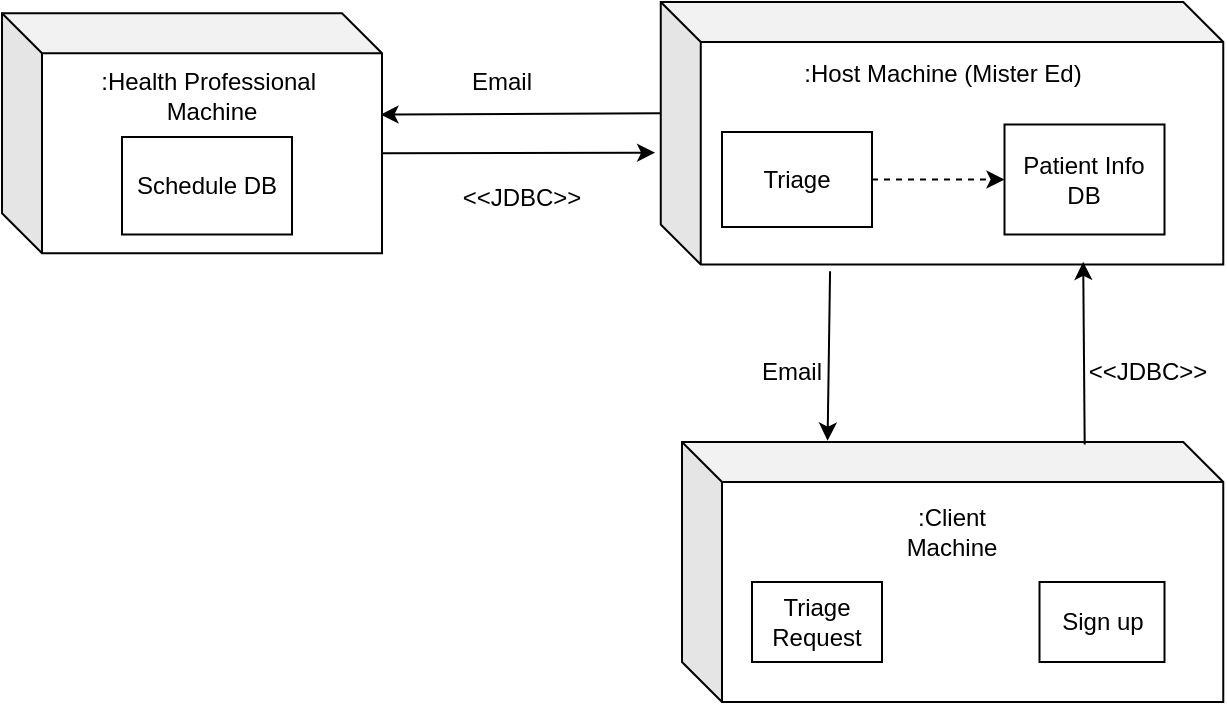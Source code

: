 <mxfile version="24.7.17">
  <diagram name="Page-1" id="eS3_jRicad-8l0eE1En4">
    <mxGraphModel dx="794" dy="458" grid="1" gridSize="10" guides="1" tooltips="1" connect="1" arrows="1" fold="1" page="1" pageScale="1" pageWidth="850" pageHeight="1100" math="0" shadow="0">
      <root>
        <mxCell id="0" />
        <mxCell id="1" parent="0" />
        <mxCell id="mqfesZPvg2Y82zENwm4p-3" value="" style="shape=cube;whiteSpace=wrap;html=1;boundedLbl=1;backgroundOutline=1;darkOpacity=0.05;darkOpacity2=0.1;" vertex="1" parent="1">
          <mxGeometry x="360" y="400" width="270.63" height="130" as="geometry" />
        </mxCell>
        <mxCell id="mqfesZPvg2Y82zENwm4p-2" value="" style="shape=cube;whiteSpace=wrap;html=1;boundedLbl=1;backgroundOutline=1;darkOpacity=0.05;darkOpacity2=0.1;" vertex="1" parent="1">
          <mxGeometry x="349.38" y="180" width="281.25" height="131.25" as="geometry" />
        </mxCell>
        <mxCell id="T7wKtkU18GDrBWfgW94B-3" value=":Host Machine (Mister Ed)" style="text;html=1;align=center;verticalAlign=middle;whiteSpace=wrap;rounded=0;" parent="1" vertex="1">
          <mxGeometry x="417.5" y="201.25" width="145" height="30" as="geometry" />
        </mxCell>
        <mxCell id="T7wKtkU18GDrBWfgW94B-4" value="Patient Info DB" style="rounded=0;whiteSpace=wrap;html=1;" parent="1" vertex="1">
          <mxGeometry x="521.25" y="241.25" width="80" height="55" as="geometry" />
        </mxCell>
        <mxCell id="T7wKtkU18GDrBWfgW94B-5" value="Triage" style="rounded=0;whiteSpace=wrap;html=1;" parent="1" vertex="1">
          <mxGeometry x="380" y="245" width="75" height="47.5" as="geometry" />
        </mxCell>
        <mxCell id="T7wKtkU18GDrBWfgW94B-7" value=":Client Machine" style="text;html=1;align=center;verticalAlign=middle;whiteSpace=wrap;rounded=0;" parent="1" vertex="1">
          <mxGeometry x="465.32" y="430" width="60" height="30" as="geometry" />
        </mxCell>
        <mxCell id="T7wKtkU18GDrBWfgW94B-8" value="Sign up" style="rounded=0;whiteSpace=wrap;html=1;" parent="1" vertex="1">
          <mxGeometry x="538.75" y="470" width="62.5" height="40" as="geometry" />
        </mxCell>
        <mxCell id="T7wKtkU18GDrBWfgW94B-12" value="Triage Request" style="rounded=0;whiteSpace=wrap;html=1;" parent="1" vertex="1">
          <mxGeometry x="395" y="470" width="65" height="40" as="geometry" />
        </mxCell>
        <mxCell id="4IwMAzafzl5kL99uBkA9-2" value="&amp;lt;&amp;lt;JDBC&amp;gt;&amp;gt;" style="text;html=1;align=center;verticalAlign=middle;whiteSpace=wrap;rounded=0;rotation=0;" parent="1" vertex="1">
          <mxGeometry x="562.5" y="350" width="60" height="30" as="geometry" />
        </mxCell>
        <mxCell id="4IwMAzafzl5kL99uBkA9-7" value="" style="endArrow=classic;html=1;rounded=0;exitX=1;exitY=0.5;exitDx=0;exitDy=0;entryX=0;entryY=0.5;entryDx=0;entryDy=0;dashed=1;" parent="1" source="T7wKtkU18GDrBWfgW94B-5" target="T7wKtkU18GDrBWfgW94B-4" edge="1">
          <mxGeometry width="50" height="50" relative="1" as="geometry">
            <mxPoint x="450" y="271.25" as="sourcePoint" />
            <mxPoint x="500" y="221.25" as="targetPoint" />
          </mxGeometry>
        </mxCell>
        <mxCell id="4IwMAzafzl5kL99uBkA9-19" value="" style="endArrow=classic;html=1;rounded=0;entryX=0.751;entryY=0.99;entryDx=0;entryDy=0;entryPerimeter=0;exitX=0.744;exitY=0.01;exitDx=0;exitDy=0;exitPerimeter=0;" parent="1" edge="1" target="mqfesZPvg2Y82zENwm4p-2" source="mqfesZPvg2Y82zENwm4p-3">
          <mxGeometry width="50" height="50" relative="1" as="geometry">
            <mxPoint x="560" y="420" as="sourcePoint" />
            <mxPoint x="560" y="320" as="targetPoint" />
          </mxGeometry>
        </mxCell>
        <mxCell id="4IwMAzafzl5kL99uBkA9-21" value="Email" style="text;html=1;align=center;verticalAlign=middle;whiteSpace=wrap;rounded=0;" parent="1" vertex="1">
          <mxGeometry x="385" y="350" width="60" height="30" as="geometry" />
        </mxCell>
        <mxCell id="4IwMAzafzl5kL99uBkA9-22" value="" style="endArrow=classic;html=1;rounded=0;entryX=0.996;entryY=0.422;entryDx=0;entryDy=0;entryPerimeter=0;exitX=0;exitY=0;exitDx=0;exitDy=55.625;exitPerimeter=0;" parent="1" target="mqfesZPvg2Y82zENwm4p-1" edge="1" source="mqfesZPvg2Y82zENwm4p-2">
          <mxGeometry width="50" height="50" relative="1" as="geometry">
            <mxPoint x="340" y="260" as="sourcePoint" />
            <mxPoint x="220" y="268.75" as="targetPoint" />
          </mxGeometry>
        </mxCell>
        <mxCell id="4IwMAzafzl5kL99uBkA9-24" value="Email" style="text;html=1;align=center;verticalAlign=middle;whiteSpace=wrap;rounded=0;" parent="1" vertex="1">
          <mxGeometry x="240" y="205" width="60" height="30" as="geometry" />
        </mxCell>
        <mxCell id="mqfesZPvg2Y82zENwm4p-1" value=":Health Professional&amp;nbsp;&lt;div&gt;Machine&lt;/div&gt;&lt;div&gt;&lt;br&gt;&lt;/div&gt;&lt;div&gt;&lt;br&gt;&lt;/div&gt;&lt;div&gt;&lt;br&gt;&lt;/div&gt;&lt;div&gt;&lt;br&gt;&lt;/div&gt;" style="shape=cube;whiteSpace=wrap;html=1;boundedLbl=1;backgroundOutline=1;darkOpacity=0.05;darkOpacity2=0.1;" vertex="1" parent="1">
          <mxGeometry x="20" y="185.63" width="190" height="120" as="geometry" />
        </mxCell>
        <mxCell id="4IwMAzafzl5kL99uBkA9-25" value="" style="endArrow=classic;html=1;rounded=0;entryX=0.269;entryY=-0.005;entryDx=0;entryDy=0;entryPerimeter=0;exitX=0.301;exitY=1.026;exitDx=0;exitDy=0;exitPerimeter=0;" parent="1" target="mqfesZPvg2Y82zENwm4p-3" edge="1" source="mqfesZPvg2Y82zENwm4p-2">
          <mxGeometry width="50" height="50" relative="1" as="geometry">
            <mxPoint x="435" y="322" as="sourcePoint" />
            <mxPoint x="435.4" y="417.8" as="targetPoint" />
          </mxGeometry>
        </mxCell>
        <mxCell id="mqfesZPvg2Y82zENwm4p-4" value="" style="endArrow=classic;html=1;rounded=0;entryX=-0.01;entryY=0.574;entryDx=0;entryDy=0;entryPerimeter=0;exitX=0;exitY=0;exitDx=190;exitDy=70;exitPerimeter=0;" edge="1" parent="1" source="mqfesZPvg2Y82zENwm4p-1" target="mqfesZPvg2Y82zENwm4p-2">
          <mxGeometry width="50" height="50" relative="1" as="geometry">
            <mxPoint x="214" y="260" as="sourcePoint" />
            <mxPoint x="430" y="340" as="targetPoint" />
          </mxGeometry>
        </mxCell>
        <mxCell id="mqfesZPvg2Y82zENwm4p-5" value="&amp;lt;&amp;lt;JDBC&amp;gt;&amp;gt;" style="text;html=1;align=center;verticalAlign=middle;whiteSpace=wrap;rounded=0;" vertex="1" parent="1">
          <mxGeometry x="250" y="262.5" width="60" height="30" as="geometry" />
        </mxCell>
        <mxCell id="mqfesZPvg2Y82zENwm4p-6" value="Schedule DB" style="rounded=0;whiteSpace=wrap;html=1;" vertex="1" parent="1">
          <mxGeometry x="80" y="247.5" width="85" height="48.75" as="geometry" />
        </mxCell>
      </root>
    </mxGraphModel>
  </diagram>
</mxfile>
